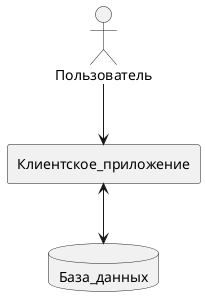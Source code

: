 @startuml
'https://plantuml.com/deployment-diagram

actor Пользователь

agent Клиентское_приложение


database База_данных


Пользователь --> Клиентское_приложение
Клиентское_приложение <--> База_данных

@enduml